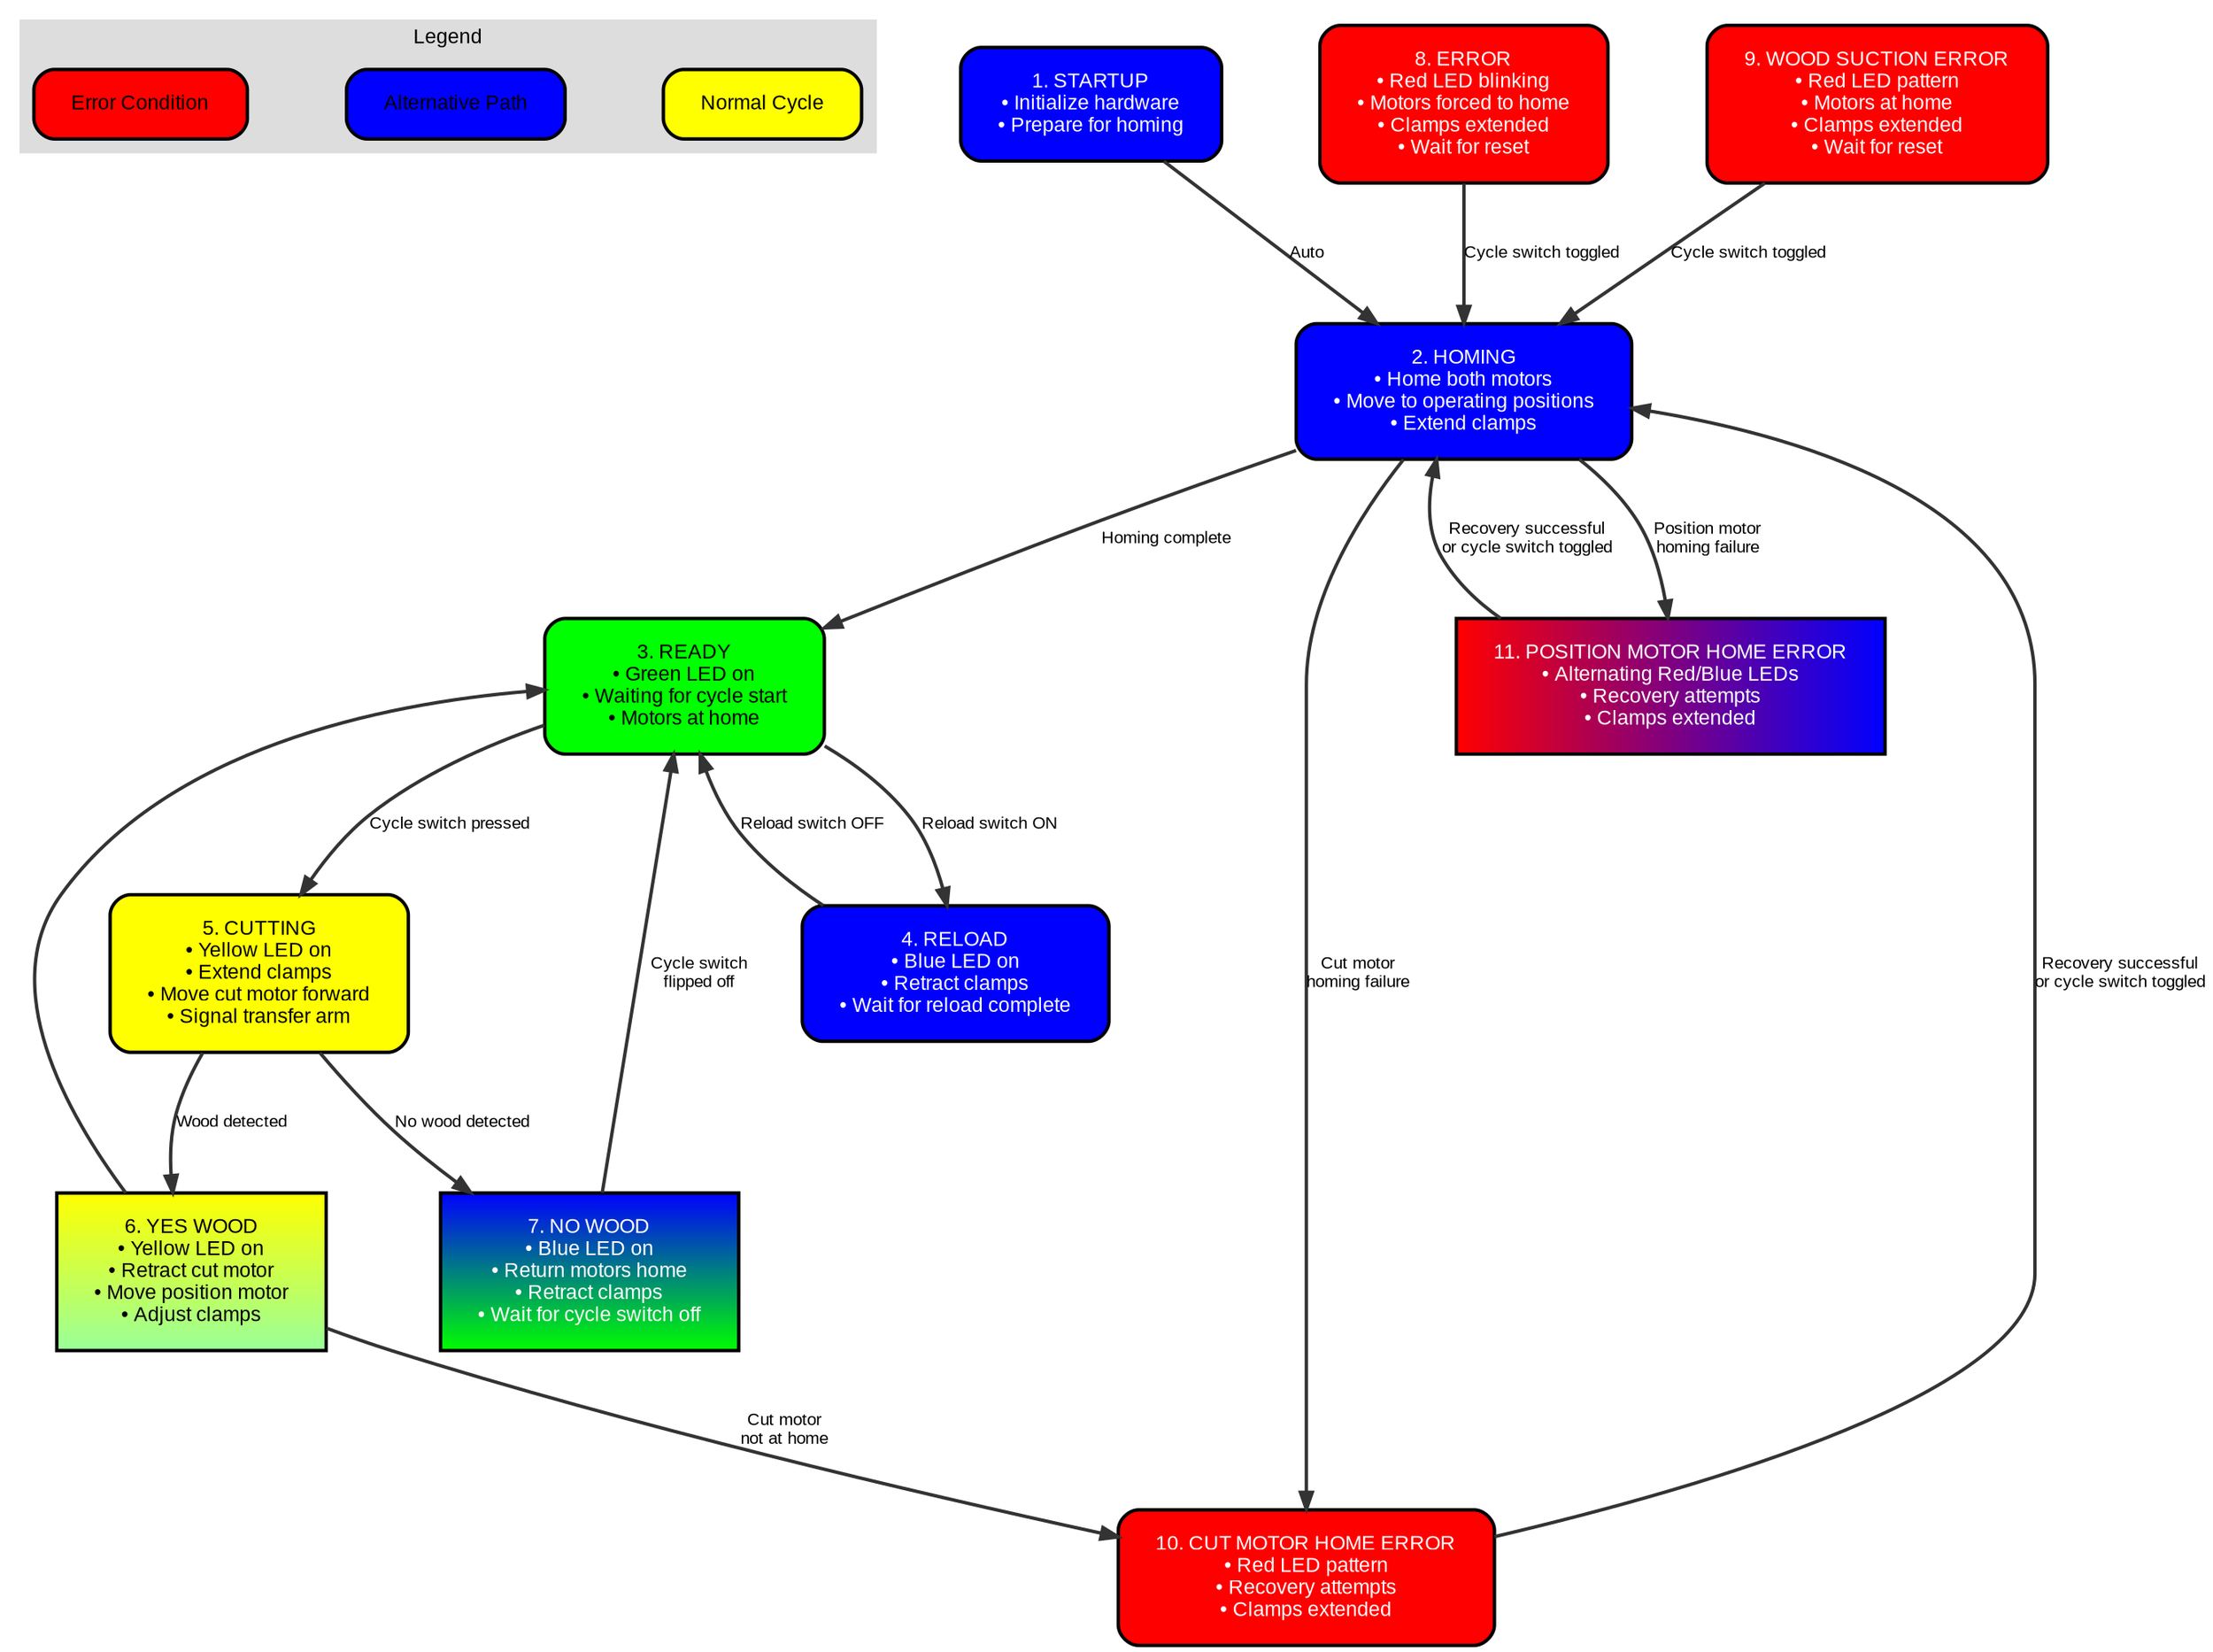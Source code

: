 digraph StateMachine { graph [rankdir=TB, fontname="Arial", splines=true, nodesep=0.8, ranksep=1.0]; node [shape=rect, style=rounded, fontname="Arial", fontsize=12, style="filled,rounded", margin="0.3,0.2", penwidth=2.0]; edge [fontname="Arial", fontsize=10, color="#333333", penwidth=2.0]; subgraph cluster_legend { label="Legend"; style=filled; color="#DDDDDD"; fontname="Arial"; fontsize=12; legend_main [label="Normal Cycle", fillcolor="#FFFF00", style="filled,rounded"]; legend_alt [label="Alternative Path", fillcolor="#0000FF", style="filled,rounded"]; legend_error [label="Error Condition", fillcolor="#FF0000", style="filled,rounded"]; } START [label="1. STARTUP
• Initialize hardware
• Prepare for homing", fillcolor="#0000FF", fontcolor="white"]; HOMING [label="2. HOMING
• Home both motors
• Move to operating positions
• Extend clamps", fillcolor="#0000FF", fontcolor="white"]; READY [label="3. READY
• Green LED on
• Waiting for cycle start
• Motors at home", fillcolor="#00FF00"]; RELOAD [label="4. RELOAD
• Blue LED on
• Retract clamps
• Wait for reload complete", fillcolor="#0000FF", fontcolor="white"]; CUTTING [label="5. CUTTING
• Yellow LED on
• Extend clamps
• Move cut motor forward
• Signal transfer arm", fillcolor="#FFFF00"]; YESWOOD [label="6. YES WOOD
• Yellow LED on
• Retract cut motor
• Move position motor
• Adjust clamps", style="filled", fillcolor="#FFFF00:#99FF99", gradientangle=270]; NOWOOD [label="7. NO WOOD
• Blue LED on
• Return motors home
• Retract clamps
• Wait for cycle switch off", style="filled", fillcolor="#0000FF:#00FF00", fontcolor="white", gradientangle=270]; ERROR [label="8. ERROR
• Red LED blinking
• Motors forced to home
• Clamps extended
• Wait for reset", fillcolor="#FF0000", fontcolor="white"]; WOOD_SUCTION_ERROR [label="9. WOOD SUCTION ERROR
• Red LED pattern
• Motors at home
• Clamps extended
• Wait for reset", fillcolor="#FF0000", fontcolor="white"]; CUT_MOTOR_HOME_ERROR [label="10. CUT MOTOR HOME ERROR
• Red LED pattern
• Recovery attempts
• Clamps extended", fillcolor="#FF0000", fontcolor="white"]; POSITION_MOTOR_HOME_ERROR [label="11. POSITION MOTOR HOME ERROR
• Alternating Red/Blue LEDs
• Recovery attempts
• Clamps extended", style="filled", fillcolor="#FF0000:#0000FF", fontcolor="white", gradientangle=0]; START -> HOMING [label="Auto"]; HOMING -> READY [label="Homing complete"]; HOMING -> CUT_MOTOR_HOME_ERROR [label="Cut motor
homing failure"]; HOMING -> POSITION_MOTOR_HOME_ERROR [label="Position motor
homing failure"]; READY -> CUTTING [label="Cycle switch pressed"]; READY -> RELOAD [label="Reload switch ON"]; RELOAD -> READY [label="Reload switch OFF"]; CUTTING -> YESWOOD [label="Wood detected"]; CUTTING -> NOWOOD [label="No wood detected"]; YESWOOD -> READY; YESWOOD -> CUT_MOTOR_HOME_ERROR [label="Cut motor\nnot at home"]; NOWOOD -> READY [label="Cycle switch
flipped off"]; WOOD_SUCTION_ERROR -> HOMING [label="Cycle switch toggled"]; CUT_MOTOR_HOME_ERROR -> HOMING [label="Recovery successful
or cycle switch toggled"]; POSITION_MOTOR_HOME_ERROR -> HOMING [label="Recovery successful
or cycle switch toggled"]; ERROR -> HOMING [label="Cycle switch toggled"]; }
